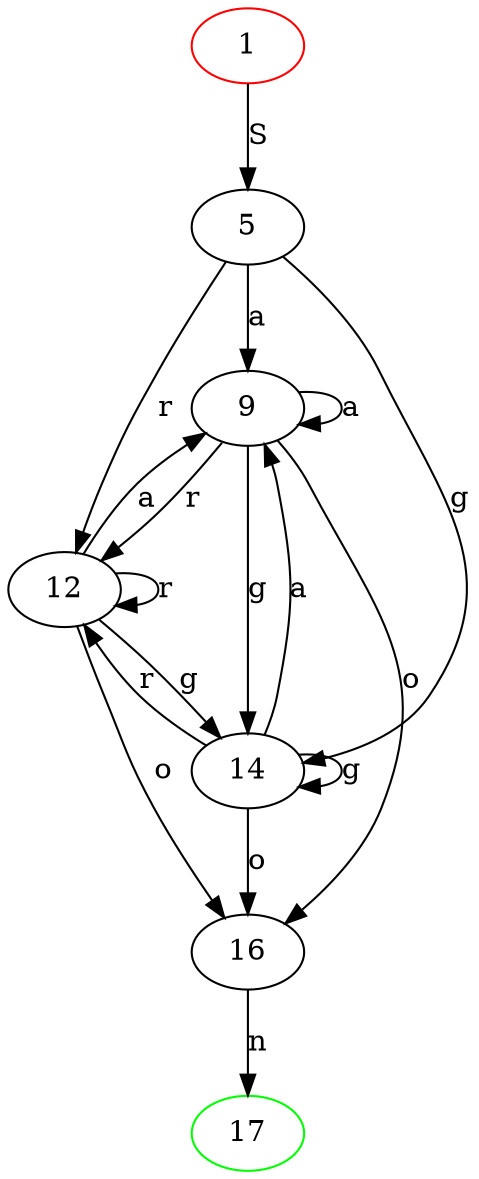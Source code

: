 digraph {
	1 [color="red"]
	1 -> 5 [label="S"]
	5 -> 9 [label="a"]
	9 -> 9 [label="a"]
	9 -> 12 [label="r"]
	12 -> 9 [label="a"]
	12 -> 12 [label="r"]
	12 -> 14 [label="g"]
	14 -> 9 [label="a"]
	14 -> 12 [label="r"]
	14 -> 14 [label="g"]
	14 -> 16 [label="o"]
	17 [color="green"]
	16 -> 17 [label="n"]
	17 [color="green"]
	12 -> 16 [label="o"]
	9 -> 14 [label="g"]
	9 -> 16 [label="o"]
	5 -> 12 [label="r"]
	5 -> 14 [label="g"]
}